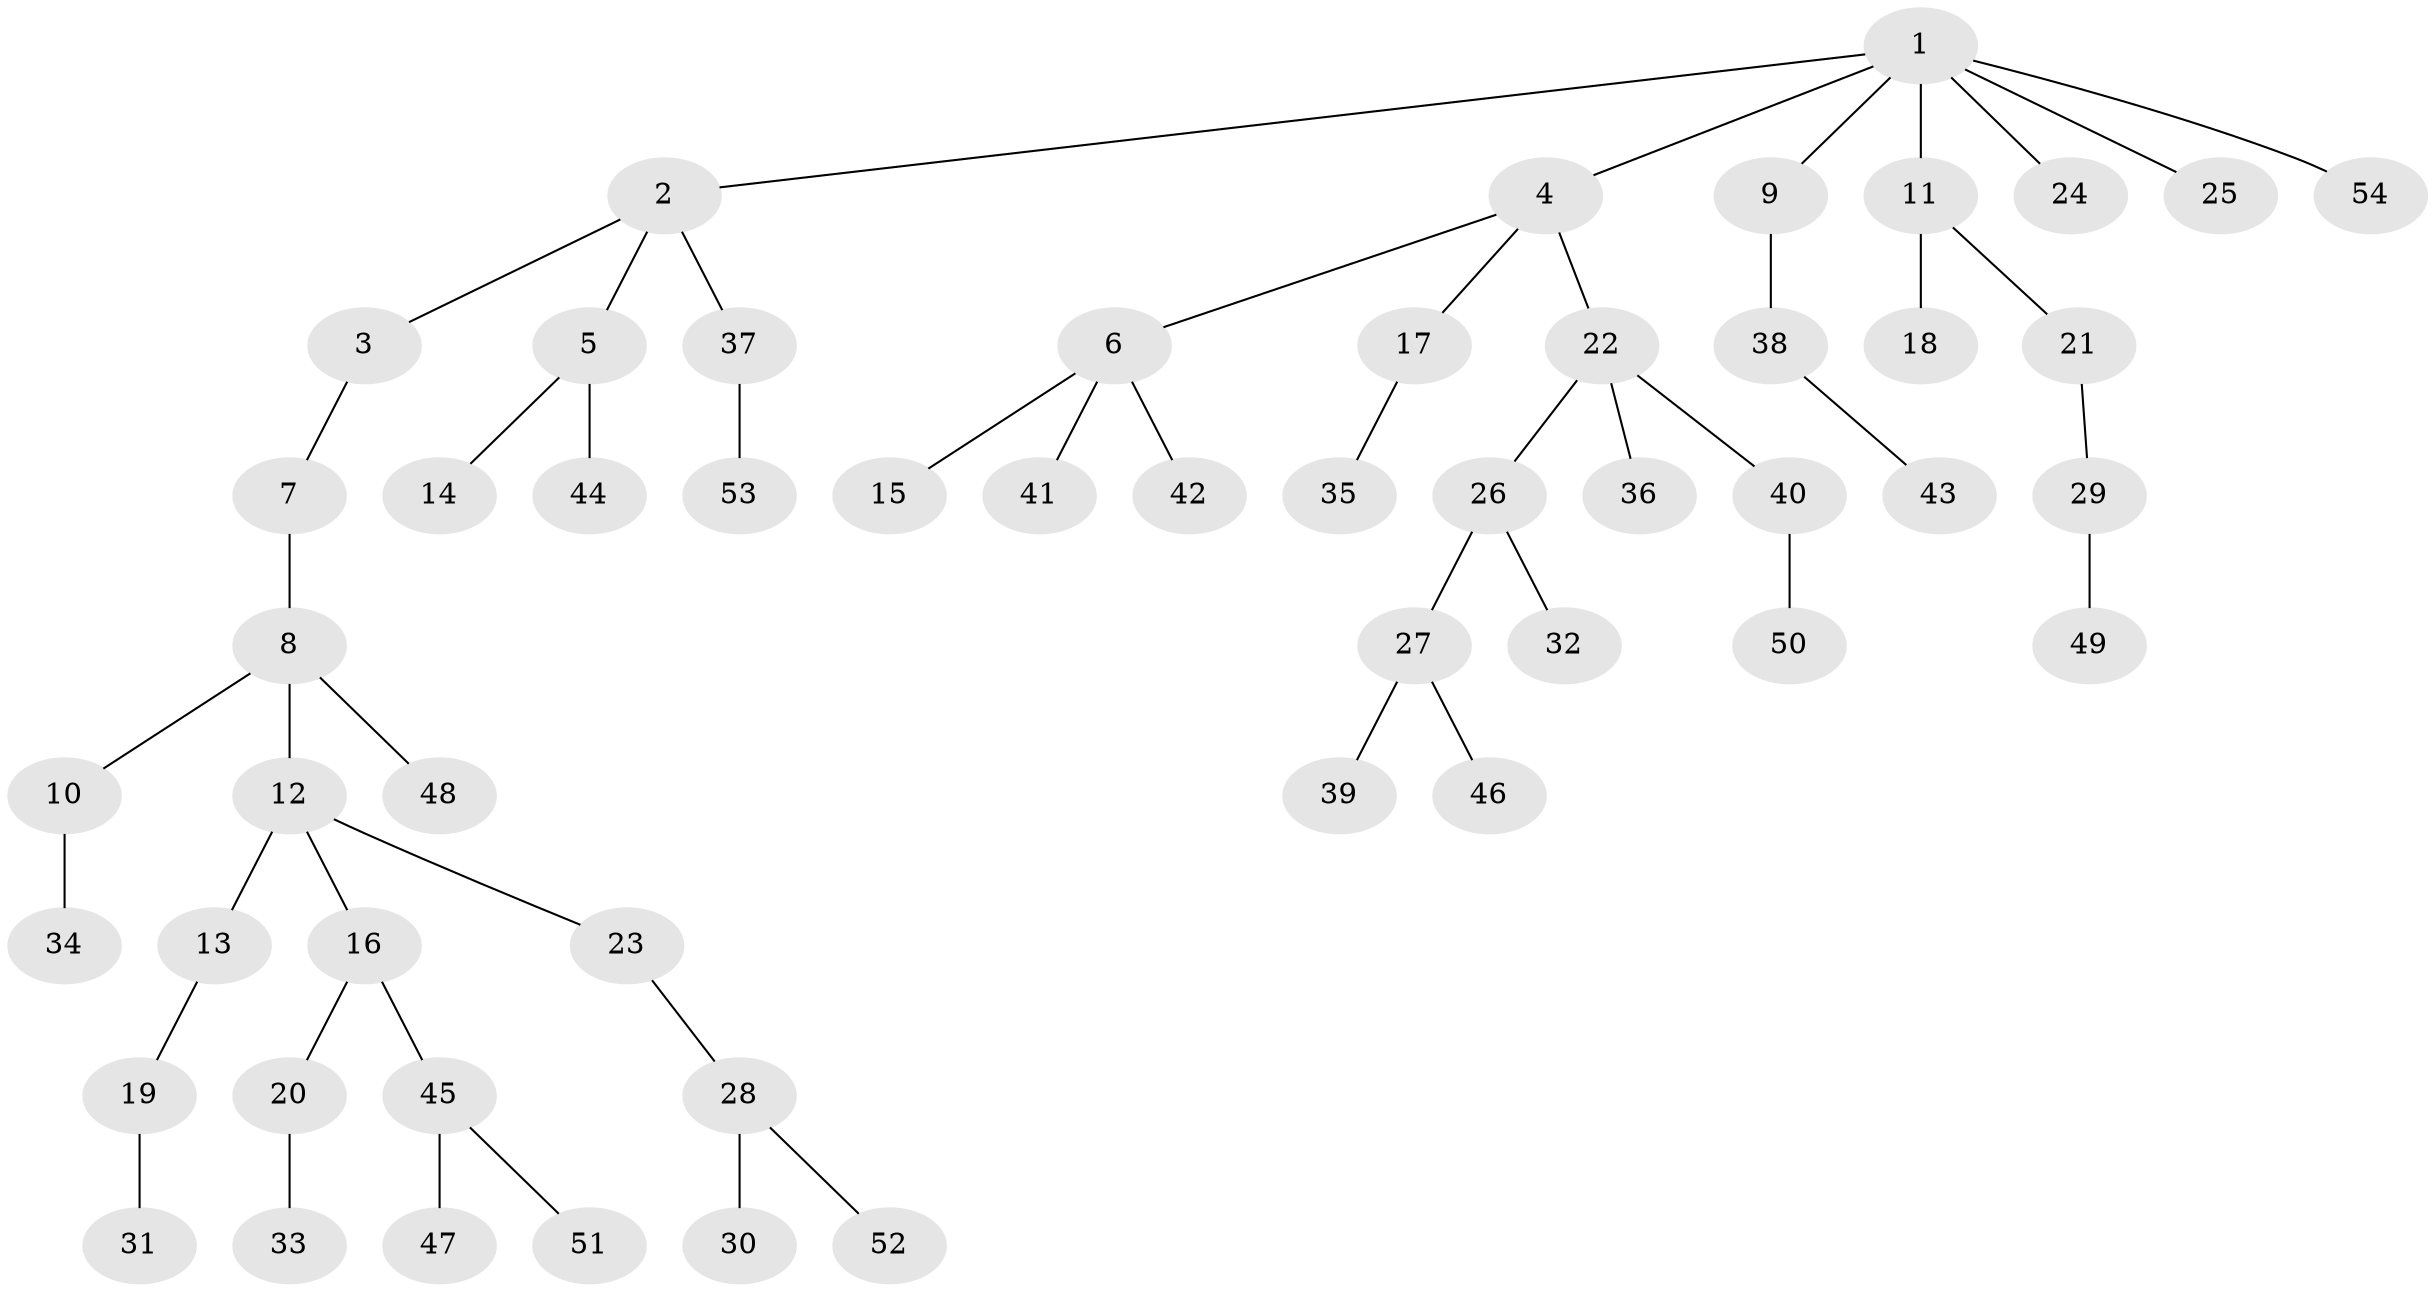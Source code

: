 // Generated by graph-tools (version 1.1) at 2025/36/03/09/25 02:36:49]
// undirected, 54 vertices, 53 edges
graph export_dot {
graph [start="1"]
  node [color=gray90,style=filled];
  1;
  2;
  3;
  4;
  5;
  6;
  7;
  8;
  9;
  10;
  11;
  12;
  13;
  14;
  15;
  16;
  17;
  18;
  19;
  20;
  21;
  22;
  23;
  24;
  25;
  26;
  27;
  28;
  29;
  30;
  31;
  32;
  33;
  34;
  35;
  36;
  37;
  38;
  39;
  40;
  41;
  42;
  43;
  44;
  45;
  46;
  47;
  48;
  49;
  50;
  51;
  52;
  53;
  54;
  1 -- 2;
  1 -- 4;
  1 -- 9;
  1 -- 11;
  1 -- 24;
  1 -- 25;
  1 -- 54;
  2 -- 3;
  2 -- 5;
  2 -- 37;
  3 -- 7;
  4 -- 6;
  4 -- 17;
  4 -- 22;
  5 -- 14;
  5 -- 44;
  6 -- 15;
  6 -- 41;
  6 -- 42;
  7 -- 8;
  8 -- 10;
  8 -- 12;
  8 -- 48;
  9 -- 38;
  10 -- 34;
  11 -- 18;
  11 -- 21;
  12 -- 13;
  12 -- 16;
  12 -- 23;
  13 -- 19;
  16 -- 20;
  16 -- 45;
  17 -- 35;
  19 -- 31;
  20 -- 33;
  21 -- 29;
  22 -- 26;
  22 -- 36;
  22 -- 40;
  23 -- 28;
  26 -- 27;
  26 -- 32;
  27 -- 39;
  27 -- 46;
  28 -- 30;
  28 -- 52;
  29 -- 49;
  37 -- 53;
  38 -- 43;
  40 -- 50;
  45 -- 47;
  45 -- 51;
}
